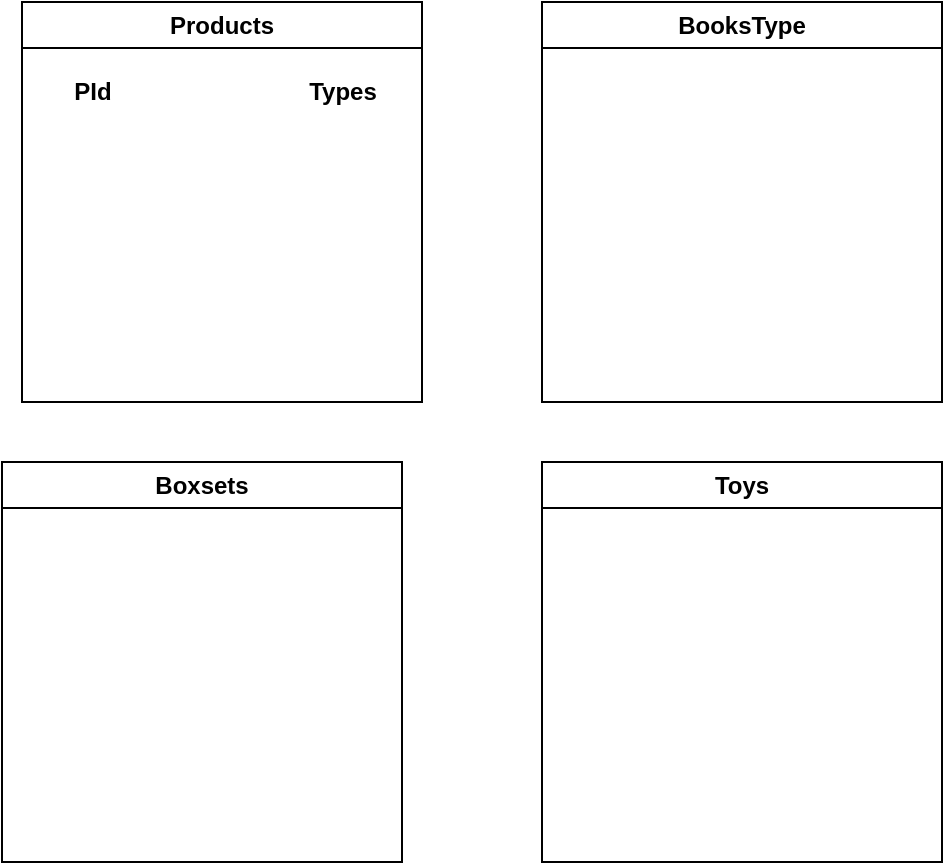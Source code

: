 <mxfile version="24.7.6">
  <diagram id="C5RBs43oDa-KdzZeNtuy" name="Page-1">
    <mxGraphModel dx="1050" dy="523" grid="1" gridSize="10" guides="1" tooltips="1" connect="1" arrows="1" fold="1" page="1" pageScale="1" pageWidth="827" pageHeight="1169" math="0" shadow="0">
      <root>
        <mxCell id="WIyWlLk6GJQsqaUBKTNV-0" />
        <mxCell id="WIyWlLk6GJQsqaUBKTNV-1" parent="WIyWlLk6GJQsqaUBKTNV-0" />
        <mxCell id="pt_CpqBmzXWyOQe2_6_Q-3" value="Products" style="swimlane;whiteSpace=wrap;html=1;startSize=23;" vertex="1" parent="WIyWlLk6GJQsqaUBKTNV-1">
          <mxGeometry x="180" y="60" width="200" height="200" as="geometry">
            <mxRectangle x="270" y="60" width="90" height="30" as="alternateBounds" />
          </mxGeometry>
        </mxCell>
        <mxCell id="pt_CpqBmzXWyOQe2_6_Q-7" value="&lt;b&gt;PId&lt;/b&gt;" style="text;html=1;align=center;verticalAlign=middle;resizable=0;points=[];autosize=1;strokeColor=none;fillColor=none;" vertex="1" parent="pt_CpqBmzXWyOQe2_6_Q-3">
          <mxGeometry x="15" y="30" width="40" height="30" as="geometry" />
        </mxCell>
        <mxCell id="pt_CpqBmzXWyOQe2_6_Q-8" value="&lt;b&gt;Types&lt;/b&gt;" style="text;html=1;align=center;verticalAlign=middle;resizable=0;points=[];autosize=1;strokeColor=none;fillColor=none;" vertex="1" parent="pt_CpqBmzXWyOQe2_6_Q-3">
          <mxGeometry x="130" y="30" width="60" height="30" as="geometry" />
        </mxCell>
        <mxCell id="pt_CpqBmzXWyOQe2_6_Q-4" value="BooksType" style="swimlane;whiteSpace=wrap;html=1;" vertex="1" parent="WIyWlLk6GJQsqaUBKTNV-1">
          <mxGeometry x="440" y="60" width="200" height="200" as="geometry" />
        </mxCell>
        <mxCell id="pt_CpqBmzXWyOQe2_6_Q-5" value="Toys" style="swimlane;whiteSpace=wrap;html=1;" vertex="1" parent="WIyWlLk6GJQsqaUBKTNV-1">
          <mxGeometry x="440" y="290" width="200" height="200" as="geometry" />
        </mxCell>
        <mxCell id="pt_CpqBmzXWyOQe2_6_Q-6" value="Boxsets" style="swimlane;whiteSpace=wrap;html=1;" vertex="1" parent="WIyWlLk6GJQsqaUBKTNV-1">
          <mxGeometry x="170" y="290" width="200" height="200" as="geometry" />
        </mxCell>
      </root>
    </mxGraphModel>
  </diagram>
</mxfile>
